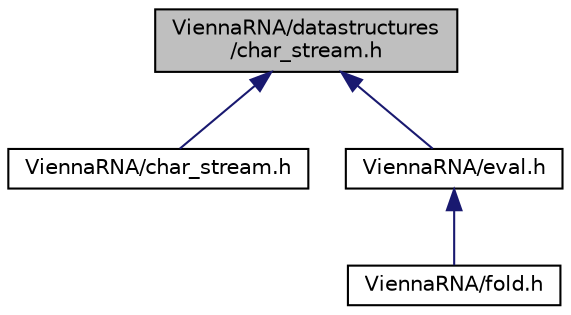 digraph "ViennaRNA/datastructures/char_stream.h"
{
 // INTERACTIVE_SVG=YES
 // LATEX_PDF_SIZE
  bgcolor="transparent";
  edge [fontname="Helvetica",fontsize="10",labelfontname="Helvetica",labelfontsize="10"];
  node [fontname="Helvetica",fontsize="10",shape=record];
  Node3 [label="ViennaRNA/datastructures\l/char_stream.h",height=0.2,width=0.4,color="black", fillcolor="grey75", style="filled", fontcolor="black",tooltip="Implementation of a dynamic, buffered character stream."];
  Node3 -> Node4 [dir="back",color="midnightblue",fontsize="10",style="solid",fontname="Helvetica"];
  Node4 [label="ViennaRNA/char_stream.h",height=0.2,width=0.4,color="black",URL="$char__stream_8h.html",tooltip="Use ViennaRNA/datastructures/char_stream.h instead."];
  Node3 -> Node5 [dir="back",color="midnightblue",fontsize="10",style="solid",fontname="Helvetica"];
  Node5 [label="ViennaRNA/eval.h",height=0.2,width=0.4,color="black",URL="$eval_8h.html",tooltip="Functions and variables related to energy evaluation of sequence/structure pairs."];
  Node5 -> Node6 [dir="back",color="midnightblue",fontsize="10",style="solid",fontname="Helvetica"];
  Node6 [label="ViennaRNA/fold.h",height=0.2,width=0.4,color="black",URL="$fold_8h.html",tooltip="MFE calculations for single RNA sequences."];
}
